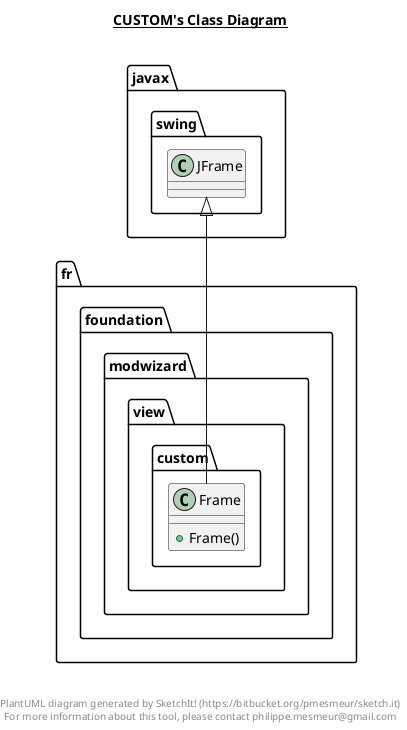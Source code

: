 @startuml

title __CUSTOM's Class Diagram__\n

  namespace fr.foundation.modwizard {
    namespace view {
      namespace custom {
        class fr.foundation.modwizard.view.custom.Frame {
            + Frame()
        }
      }
    }
  }
  

  fr.foundation.modwizard.view.custom.Frame -up-|> javax.swing.JFrame


right footer


PlantUML diagram generated by SketchIt! (https://bitbucket.org/pmesmeur/sketch.it)
For more information about this tool, please contact philippe.mesmeur@gmail.com
endfooter

@enduml
